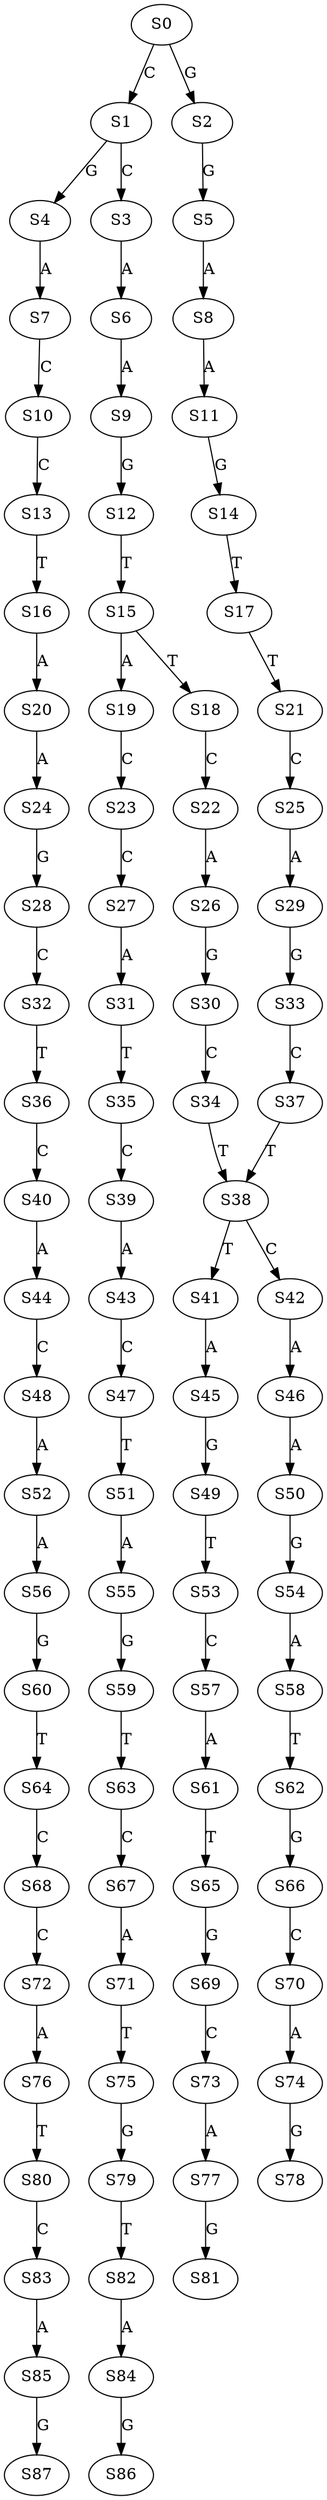 strict digraph  {
	S0 -> S1 [ label = C ];
	S0 -> S2 [ label = G ];
	S1 -> S3 [ label = C ];
	S1 -> S4 [ label = G ];
	S2 -> S5 [ label = G ];
	S3 -> S6 [ label = A ];
	S4 -> S7 [ label = A ];
	S5 -> S8 [ label = A ];
	S6 -> S9 [ label = A ];
	S7 -> S10 [ label = C ];
	S8 -> S11 [ label = A ];
	S9 -> S12 [ label = G ];
	S10 -> S13 [ label = C ];
	S11 -> S14 [ label = G ];
	S12 -> S15 [ label = T ];
	S13 -> S16 [ label = T ];
	S14 -> S17 [ label = T ];
	S15 -> S18 [ label = T ];
	S15 -> S19 [ label = A ];
	S16 -> S20 [ label = A ];
	S17 -> S21 [ label = T ];
	S18 -> S22 [ label = C ];
	S19 -> S23 [ label = C ];
	S20 -> S24 [ label = A ];
	S21 -> S25 [ label = C ];
	S22 -> S26 [ label = A ];
	S23 -> S27 [ label = C ];
	S24 -> S28 [ label = G ];
	S25 -> S29 [ label = A ];
	S26 -> S30 [ label = G ];
	S27 -> S31 [ label = A ];
	S28 -> S32 [ label = C ];
	S29 -> S33 [ label = G ];
	S30 -> S34 [ label = C ];
	S31 -> S35 [ label = T ];
	S32 -> S36 [ label = T ];
	S33 -> S37 [ label = C ];
	S34 -> S38 [ label = T ];
	S35 -> S39 [ label = C ];
	S36 -> S40 [ label = C ];
	S37 -> S38 [ label = T ];
	S38 -> S41 [ label = T ];
	S38 -> S42 [ label = C ];
	S39 -> S43 [ label = A ];
	S40 -> S44 [ label = A ];
	S41 -> S45 [ label = A ];
	S42 -> S46 [ label = A ];
	S43 -> S47 [ label = C ];
	S44 -> S48 [ label = C ];
	S45 -> S49 [ label = G ];
	S46 -> S50 [ label = A ];
	S47 -> S51 [ label = T ];
	S48 -> S52 [ label = A ];
	S49 -> S53 [ label = T ];
	S50 -> S54 [ label = G ];
	S51 -> S55 [ label = A ];
	S52 -> S56 [ label = A ];
	S53 -> S57 [ label = C ];
	S54 -> S58 [ label = A ];
	S55 -> S59 [ label = G ];
	S56 -> S60 [ label = G ];
	S57 -> S61 [ label = A ];
	S58 -> S62 [ label = T ];
	S59 -> S63 [ label = T ];
	S60 -> S64 [ label = T ];
	S61 -> S65 [ label = T ];
	S62 -> S66 [ label = G ];
	S63 -> S67 [ label = C ];
	S64 -> S68 [ label = C ];
	S65 -> S69 [ label = G ];
	S66 -> S70 [ label = C ];
	S67 -> S71 [ label = A ];
	S68 -> S72 [ label = C ];
	S69 -> S73 [ label = C ];
	S70 -> S74 [ label = A ];
	S71 -> S75 [ label = T ];
	S72 -> S76 [ label = A ];
	S73 -> S77 [ label = A ];
	S74 -> S78 [ label = G ];
	S75 -> S79 [ label = G ];
	S76 -> S80 [ label = T ];
	S77 -> S81 [ label = G ];
	S79 -> S82 [ label = T ];
	S80 -> S83 [ label = C ];
	S82 -> S84 [ label = A ];
	S83 -> S85 [ label = A ];
	S84 -> S86 [ label = G ];
	S85 -> S87 [ label = G ];
}
